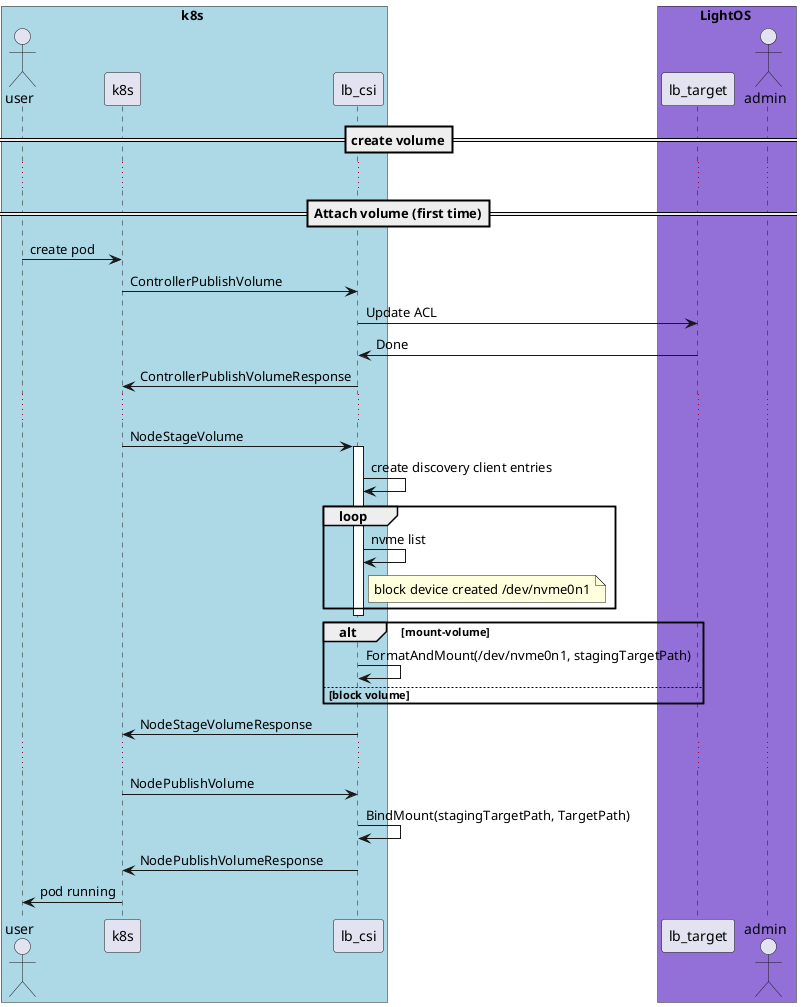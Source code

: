 @startuml attach

box k8s #LightBlue
actor user
participant k8s
participant lb_csi
endbox

box LightOS #MediumPurple
participant lb_target
actor admin
endbox

==create volume==
...
==Attach volume (first time)==
user -> k8s: create pod
k8s -> lb_csi: ControllerPublishVolume
lb_csi -> lb_target: Update ACL
lb_target -> lb_csi: Done
lb_csi -> k8s: ControllerPublishVolumeResponse
...
k8s -> lb_csi: NodeStageVolume
activate lb_csi
lb_csi -> lb_csi: create discovery client entries
loop
lb_csi -> lb_csi: nvme list
note right of lb_csi: block device created /dev/nvme0n1
end
deactivate lb_csi
alt mount-volume
lb_csi -> lb_csi: FormatAndMount(/dev/nvme0n1, stagingTargetPath)
else block volume
end
lb_csi -> k8s: NodeStageVolumeResponse
...
k8s -> lb_csi: NodePublishVolume
lb_csi -> lb_csi: BindMount(stagingTargetPath, TargetPath)
lb_csi -> k8s: NodePublishVolumeResponse
k8s -> user: pod running
